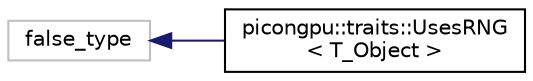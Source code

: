 digraph "Graphical Class Hierarchy"
{
 // LATEX_PDF_SIZE
  edge [fontname="Helvetica",fontsize="10",labelfontname="Helvetica",labelfontsize="10"];
  node [fontname="Helvetica",fontsize="10",shape=record];
  rankdir="LR";
  Node1371 [label="false_type",height=0.2,width=0.4,color="grey75", fillcolor="white", style="filled",tooltip=" "];
  Node1371 -> Node0 [dir="back",color="midnightblue",fontsize="10",style="solid",fontname="Helvetica"];
  Node0 [label="picongpu::traits::UsesRNG\l\< T_Object \>",height=0.2,width=0.4,color="black", fillcolor="white", style="filled",URL="$structpicongpu_1_1traits_1_1_uses_r_n_g.html",tooltip="Checks if an object requires the RNG."];
}
